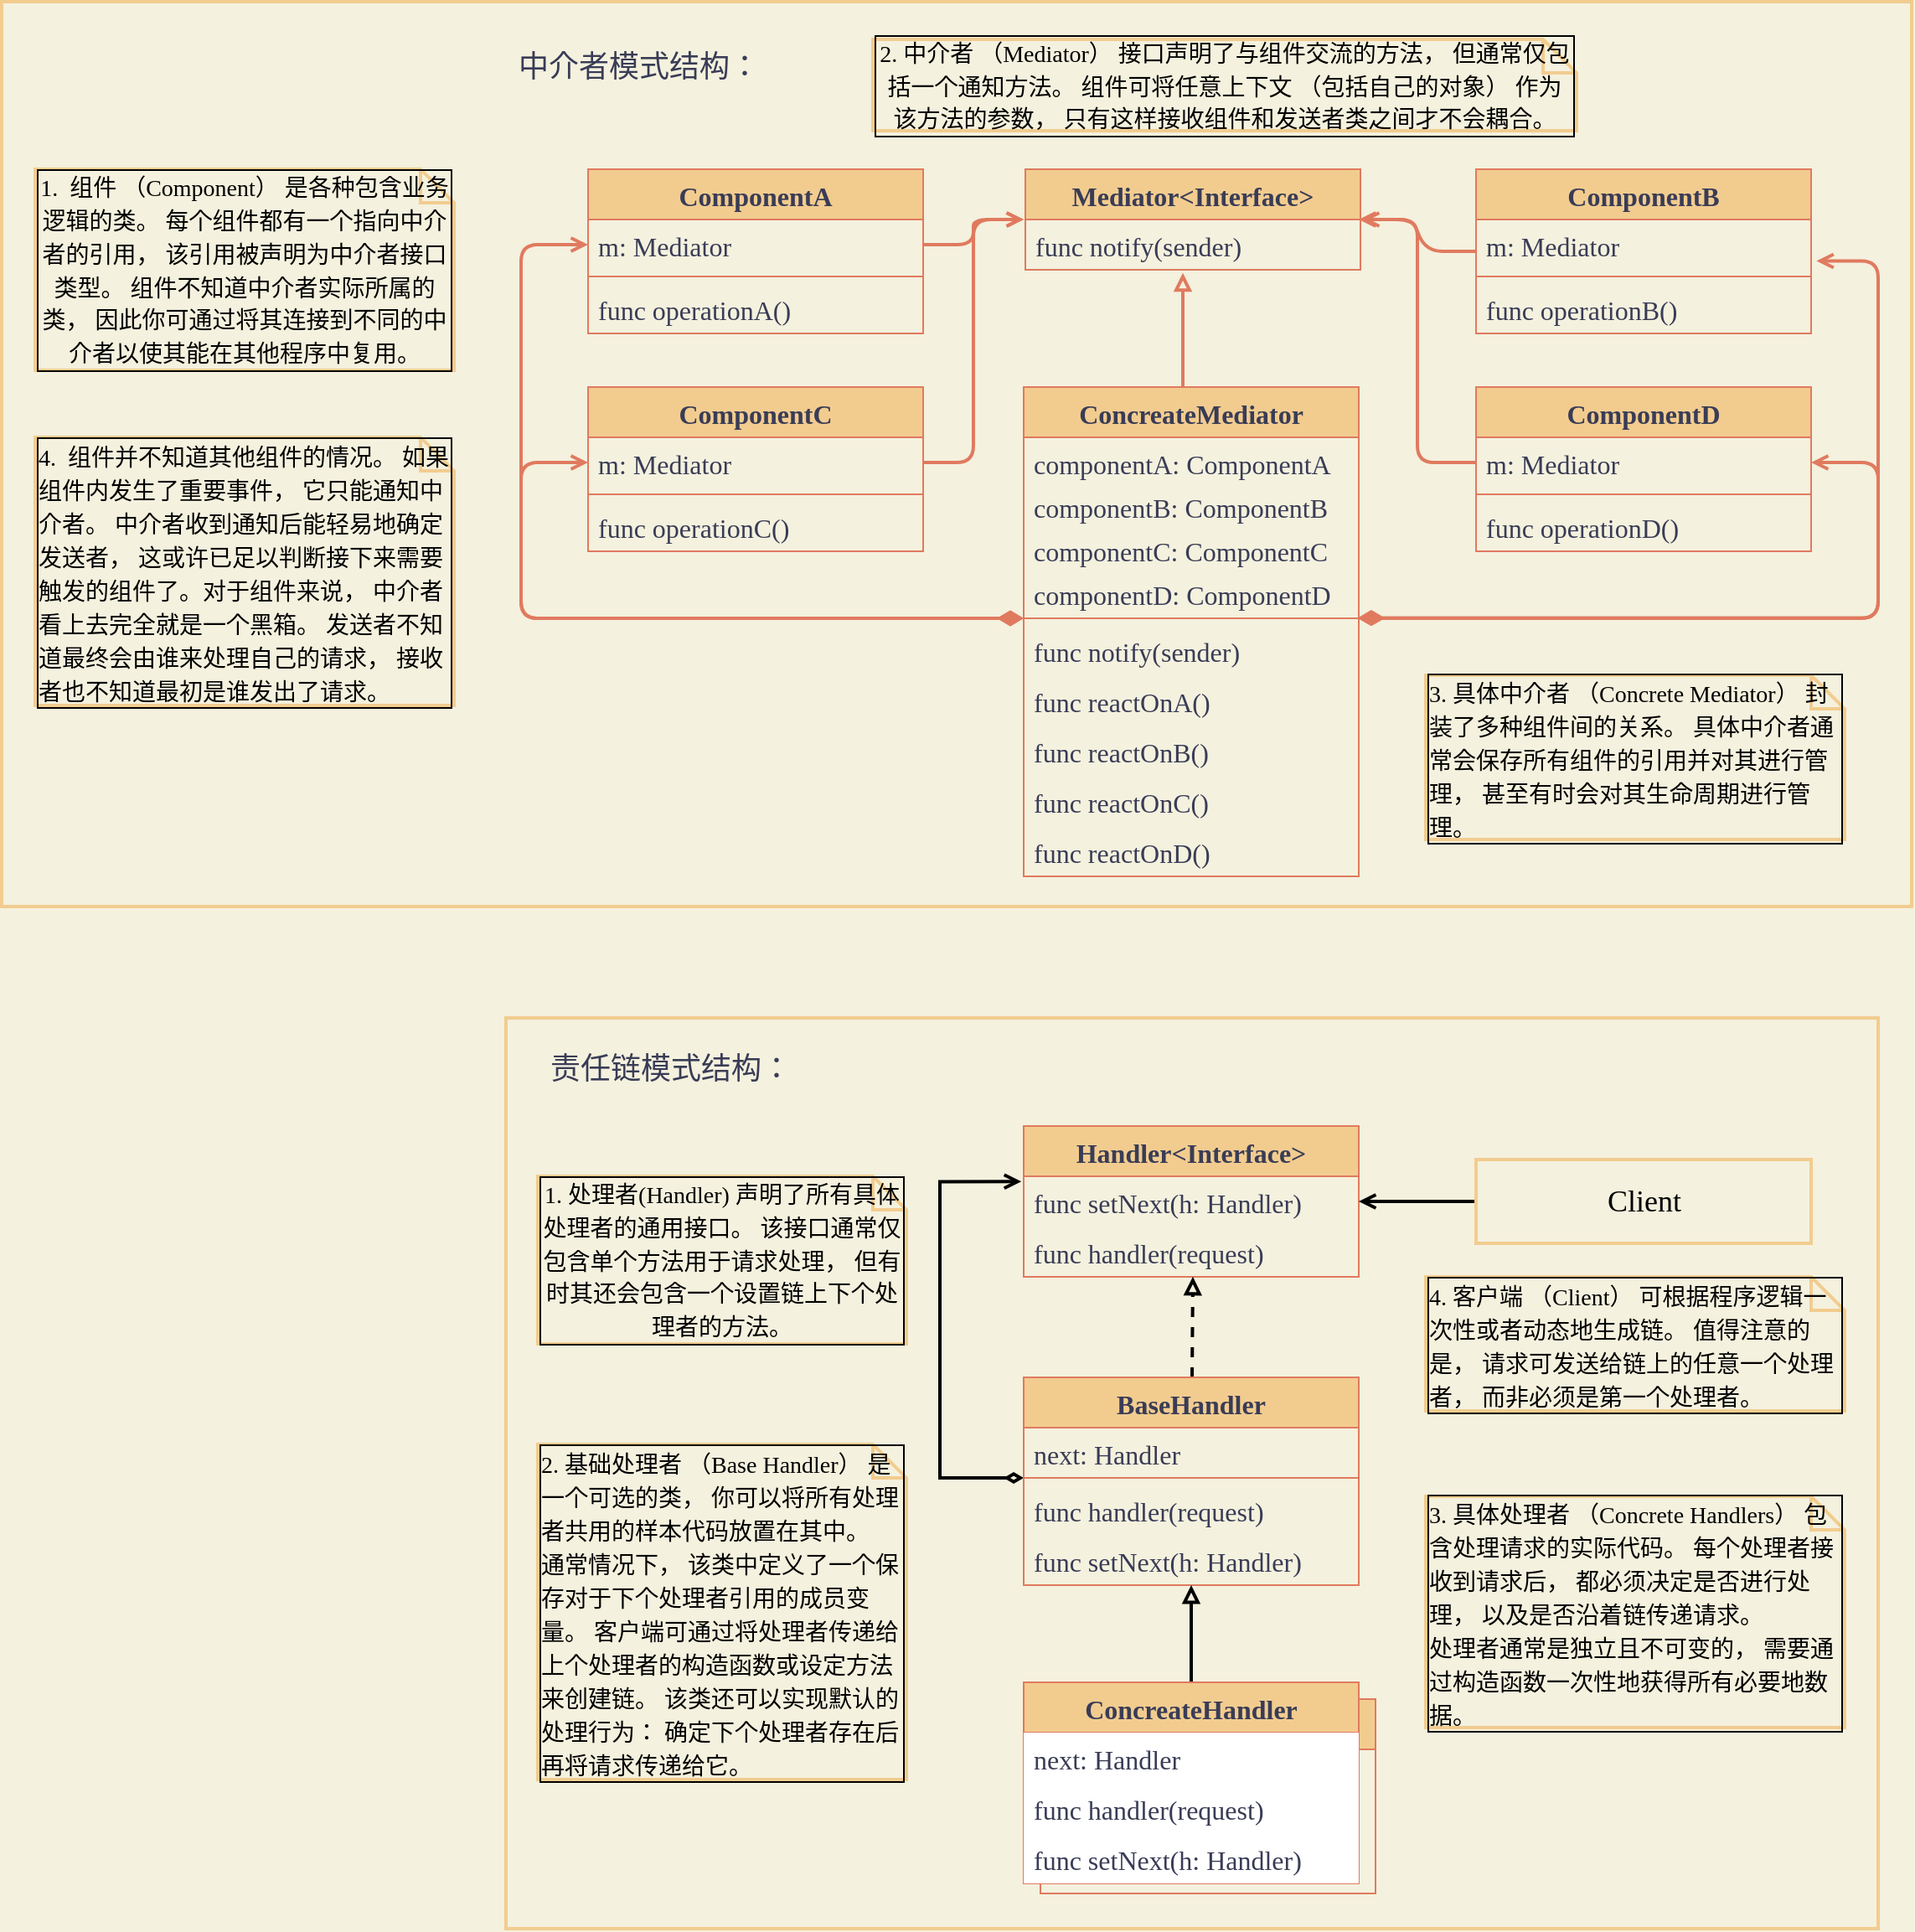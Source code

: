 <mxfile version="20.5.3" type="github">
  <diagram id="LliGrTo6IxOCmECgdEKM" name="第 1 页">
    <mxGraphModel dx="2148" dy="691" grid="0" gridSize="10" guides="0" tooltips="1" connect="1" arrows="1" fold="1" page="0" pageScale="1" pageWidth="827" pageHeight="1169" background="#F4F1DE" math="0" shadow="0">
      <root>
        <mxCell id="0" />
        <mxCell id="1" parent="0" />
        <mxCell id="y-x1a5SyWCCNWOdujIV2-66" value="" style="group" vertex="1" connectable="0" parent="1">
          <mxGeometry x="-280" y="10" width="1140" height="540" as="geometry" />
        </mxCell>
        <mxCell id="As4aNOafPKZ8VDamvQL3-1" value="中介者模式结构：" style="text;html=1;strokeColor=none;fillColor=none;align=center;verticalAlign=middle;whiteSpace=wrap;rounded=0;fontFamily=Times New Roman;fontSize=18;fontColor=#393C56;" parent="y-x1a5SyWCCNWOdujIV2-66" vertex="1">
          <mxGeometry x="301" y="22.5" width="159" height="33" as="geometry" />
        </mxCell>
        <mxCell id="KlUVC-nTQkEUZtXj6v6p-1" value="Mediator&lt;Interface&gt;" style="swimlane;fontStyle=1;align=center;verticalAlign=top;childLayout=stackLayout;horizontal=1;startSize=30;horizontalStack=0;resizeParent=1;resizeParentMax=0;resizeLast=0;collapsible=1;marginBottom=0;fontFamily=Times New Roman;fontSize=16;rounded=0;fillColor=#F2CC8F;strokeColor=#E07A5F;fontColor=#393C56;" parent="y-x1a5SyWCCNWOdujIV2-66" vertex="1">
          <mxGeometry x="611" y="100" width="200" height="60" as="geometry" />
        </mxCell>
        <mxCell id="KlUVC-nTQkEUZtXj6v6p-4" value="func notify(sender)" style="text;strokeColor=none;fillColor=none;align=left;verticalAlign=top;spacingLeft=4;spacingRight=4;overflow=hidden;rotatable=0;points=[[0,0.5],[1,0.5]];portConstraint=eastwest;fontFamily=Times New Roman;fontSize=16;rounded=0;fontColor=#393C56;" parent="KlUVC-nTQkEUZtXj6v6p-1" vertex="1">
          <mxGeometry y="30" width="200" height="30" as="geometry" />
        </mxCell>
        <mxCell id="KlUVC-nTQkEUZtXj6v6p-5" value="ComponentA" style="swimlane;fontStyle=1;align=center;verticalAlign=top;childLayout=stackLayout;horizontal=1;startSize=30;horizontalStack=0;resizeParent=1;resizeParentMax=0;resizeLast=0;collapsible=1;marginBottom=0;fontFamily=Times New Roman;fontSize=16;rounded=0;fillColor=#F2CC8F;strokeColor=#E07A5F;fontColor=#393C56;" parent="y-x1a5SyWCCNWOdujIV2-66" vertex="1">
          <mxGeometry x="350" y="100" width="200" height="98" as="geometry" />
        </mxCell>
        <mxCell id="KlUVC-nTQkEUZtXj6v6p-6" value="m: Mediator" style="text;strokeColor=none;fillColor=none;align=left;verticalAlign=top;spacingLeft=4;spacingRight=4;overflow=hidden;rotatable=0;points=[[0,0.5],[1,0.5]];portConstraint=eastwest;fontFamily=Times New Roman;fontSize=16;rounded=0;fontColor=#393C56;" parent="KlUVC-nTQkEUZtXj6v6p-5" vertex="1">
          <mxGeometry y="30" width="200" height="30" as="geometry" />
        </mxCell>
        <mxCell id="KlUVC-nTQkEUZtXj6v6p-7" value="" style="line;strokeWidth=1;fillColor=none;align=left;verticalAlign=middle;spacingTop=-1;spacingLeft=3;spacingRight=3;rotatable=0;labelPosition=right;points=[];portConstraint=eastwest;strokeColor=#E07A5F;fontFamily=Times New Roman;fontSize=16;rounded=0;fontColor=#393C56;labelBackgroundColor=#F4F1DE;" parent="KlUVC-nTQkEUZtXj6v6p-5" vertex="1">
          <mxGeometry y="60" width="200" height="8" as="geometry" />
        </mxCell>
        <mxCell id="KlUVC-nTQkEUZtXj6v6p-8" value="func operationA()" style="text;strokeColor=none;fillColor=none;align=left;verticalAlign=top;spacingLeft=4;spacingRight=4;overflow=hidden;rotatable=0;points=[[0,0.5],[1,0.5]];portConstraint=eastwest;fontFamily=Times New Roman;fontSize=16;rounded=0;fontColor=#393C56;" parent="KlUVC-nTQkEUZtXj6v6p-5" vertex="1">
          <mxGeometry y="68" width="200" height="30" as="geometry" />
        </mxCell>
        <mxCell id="xFCIwbEzfBcp8esczOYy-46" style="edgeStyle=entityRelationEdgeStyle;sketch=0;orthogonalLoop=1;jettySize=auto;html=1;entryX=1.005;entryY=0;entryDx=0;entryDy=0;entryPerimeter=0;shadow=0;strokeColor=#E07A5F;fontColor=#393C56;endArrow=open;endFill=0;startSize=10;fillColor=#F2CC8F;elbow=vertical;strokeWidth=2;" parent="y-x1a5SyWCCNWOdujIV2-66" source="OagiuF5iZt7tphXW1LkW-1" target="KlUVC-nTQkEUZtXj6v6p-4" edge="1">
          <mxGeometry relative="1" as="geometry" />
        </mxCell>
        <mxCell id="OagiuF5iZt7tphXW1LkW-1" value="ComponentB" style="swimlane;fontStyle=1;align=center;verticalAlign=top;childLayout=stackLayout;horizontal=1;startSize=30;horizontalStack=0;resizeParent=1;resizeParentMax=0;resizeLast=0;collapsible=1;marginBottom=0;fontFamily=Times New Roman;fontSize=16;rounded=0;fillColor=#F2CC8F;strokeColor=#E07A5F;fontColor=#393C56;" parent="y-x1a5SyWCCNWOdujIV2-66" vertex="1">
          <mxGeometry x="880" y="100" width="200" height="98" as="geometry" />
        </mxCell>
        <mxCell id="OagiuF5iZt7tphXW1LkW-2" value="m: Mediator" style="text;strokeColor=none;fillColor=none;align=left;verticalAlign=top;spacingLeft=4;spacingRight=4;overflow=hidden;rotatable=0;points=[[0,0.5],[1,0.5]];portConstraint=eastwest;fontFamily=Times New Roman;fontSize=16;rounded=0;fontColor=#393C56;" parent="OagiuF5iZt7tphXW1LkW-1" vertex="1">
          <mxGeometry y="30" width="200" height="30" as="geometry" />
        </mxCell>
        <mxCell id="OagiuF5iZt7tphXW1LkW-3" value="" style="line;strokeWidth=1;fillColor=none;align=left;verticalAlign=middle;spacingTop=-1;spacingLeft=3;spacingRight=3;rotatable=0;labelPosition=right;points=[];portConstraint=eastwest;strokeColor=#E07A5F;fontFamily=Times New Roman;fontSize=16;rounded=0;fontColor=#393C56;labelBackgroundColor=#F4F1DE;" parent="OagiuF5iZt7tphXW1LkW-1" vertex="1">
          <mxGeometry y="60" width="200" height="8" as="geometry" />
        </mxCell>
        <mxCell id="OagiuF5iZt7tphXW1LkW-4" value="func operationB()" style="text;strokeColor=none;fillColor=none;align=left;verticalAlign=top;spacingLeft=4;spacingRight=4;overflow=hidden;rotatable=0;points=[[0,0.5],[1,0.5]];portConstraint=eastwest;fontFamily=Times New Roman;fontSize=16;rounded=0;fontColor=#393C56;" parent="OagiuF5iZt7tphXW1LkW-1" vertex="1">
          <mxGeometry y="68" width="200" height="30" as="geometry" />
        </mxCell>
        <mxCell id="OagiuF5iZt7tphXW1LkW-5" value="ComponentC" style="swimlane;fontStyle=1;align=center;verticalAlign=top;childLayout=stackLayout;horizontal=1;startSize=30;horizontalStack=0;resizeParent=1;resizeParentMax=0;resizeLast=0;collapsible=1;marginBottom=0;fontFamily=Times New Roman;fontSize=16;rounded=0;fillColor=#F2CC8F;strokeColor=#E07A5F;fontColor=#393C56;" parent="y-x1a5SyWCCNWOdujIV2-66" vertex="1">
          <mxGeometry x="350" y="230" width="200" height="98" as="geometry" />
        </mxCell>
        <mxCell id="OagiuF5iZt7tphXW1LkW-6" value="m: Mediator" style="text;strokeColor=none;fillColor=none;align=left;verticalAlign=top;spacingLeft=4;spacingRight=4;overflow=hidden;rotatable=0;points=[[0,0.5],[1,0.5]];portConstraint=eastwest;fontFamily=Times New Roman;fontSize=16;rounded=0;fontColor=#393C56;" parent="OagiuF5iZt7tphXW1LkW-5" vertex="1">
          <mxGeometry y="30" width="200" height="30" as="geometry" />
        </mxCell>
        <mxCell id="OagiuF5iZt7tphXW1LkW-7" value="" style="line;strokeWidth=1;fillColor=none;align=left;verticalAlign=middle;spacingTop=-1;spacingLeft=3;spacingRight=3;rotatable=0;labelPosition=right;points=[];portConstraint=eastwest;strokeColor=#E07A5F;fontFamily=Times New Roman;fontSize=16;rounded=0;fontColor=#393C56;labelBackgroundColor=#F4F1DE;" parent="OagiuF5iZt7tphXW1LkW-5" vertex="1">
          <mxGeometry y="60" width="200" height="8" as="geometry" />
        </mxCell>
        <mxCell id="OagiuF5iZt7tphXW1LkW-8" value="func operationC()" style="text;strokeColor=none;fillColor=none;align=left;verticalAlign=top;spacingLeft=4;spacingRight=4;overflow=hidden;rotatable=0;points=[[0,0.5],[1,0.5]];portConstraint=eastwest;fontFamily=Times New Roman;fontSize=16;rounded=0;fontColor=#393C56;" parent="OagiuF5iZt7tphXW1LkW-5" vertex="1">
          <mxGeometry y="68" width="200" height="30" as="geometry" />
        </mxCell>
        <mxCell id="OagiuF5iZt7tphXW1LkW-9" value="ComponentD" style="swimlane;fontStyle=1;align=center;verticalAlign=top;childLayout=stackLayout;horizontal=1;startSize=30;horizontalStack=0;resizeParent=1;resizeParentMax=0;resizeLast=0;collapsible=1;marginBottom=0;fontFamily=Times New Roman;fontSize=16;rounded=0;fillColor=#F2CC8F;strokeColor=#E07A5F;fontColor=#393C56;" parent="y-x1a5SyWCCNWOdujIV2-66" vertex="1">
          <mxGeometry x="880" y="230" width="200" height="98" as="geometry" />
        </mxCell>
        <mxCell id="OagiuF5iZt7tphXW1LkW-10" value="m: Mediator" style="text;strokeColor=none;fillColor=none;align=left;verticalAlign=top;spacingLeft=4;spacingRight=4;overflow=hidden;rotatable=0;points=[[0,0.5],[1,0.5]];portConstraint=eastwest;fontFamily=Times New Roman;fontSize=16;rounded=0;fontColor=#393C56;" parent="OagiuF5iZt7tphXW1LkW-9" vertex="1">
          <mxGeometry y="30" width="200" height="30" as="geometry" />
        </mxCell>
        <mxCell id="OagiuF5iZt7tphXW1LkW-11" value="" style="line;strokeWidth=1;fillColor=none;align=left;verticalAlign=middle;spacingTop=-1;spacingLeft=3;spacingRight=3;rotatable=0;labelPosition=right;points=[];portConstraint=eastwest;strokeColor=#E07A5F;fontFamily=Times New Roman;fontSize=16;rounded=0;fontColor=#393C56;labelBackgroundColor=#F4F1DE;" parent="OagiuF5iZt7tphXW1LkW-9" vertex="1">
          <mxGeometry y="60" width="200" height="8" as="geometry" />
        </mxCell>
        <mxCell id="OagiuF5iZt7tphXW1LkW-12" value="func operationD()" style="text;strokeColor=none;fillColor=none;align=left;verticalAlign=top;spacingLeft=4;spacingRight=4;overflow=hidden;rotatable=0;points=[[0,0.5],[1,0.5]];portConstraint=eastwest;fontFamily=Times New Roman;fontSize=16;rounded=0;fontColor=#393C56;" parent="OagiuF5iZt7tphXW1LkW-9" vertex="1">
          <mxGeometry y="68" width="200" height="30" as="geometry" />
        </mxCell>
        <mxCell id="xFCIwbEzfBcp8esczOYy-49" style="edgeStyle=elbowEdgeStyle;rounded=1;sketch=0;orthogonalLoop=1;jettySize=auto;html=1;entryX=0.471;entryY=1.063;entryDx=0;entryDy=0;entryPerimeter=0;shadow=0;strokeColor=#E07A5F;fontColor=#393C56;endArrow=block;endFill=0;startSize=10;fillColor=#F2CC8F;strokeWidth=2;" parent="y-x1a5SyWCCNWOdujIV2-66" source="xFCIwbEzfBcp8esczOYy-5" target="KlUVC-nTQkEUZtXj6v6p-4" edge="1">
          <mxGeometry relative="1" as="geometry" />
        </mxCell>
        <mxCell id="xFCIwbEzfBcp8esczOYy-50" style="edgeStyle=elbowEdgeStyle;rounded=1;sketch=0;orthogonalLoop=1;jettySize=auto;html=1;entryX=0;entryY=0.5;entryDx=0;entryDy=0;shadow=0;strokeColor=#E07A5F;strokeWidth=2;fontColor=#393C56;endArrow=open;endFill=0;startSize=10;fillColor=#F2CC8F;startArrow=diamondThin;startFill=1;" parent="y-x1a5SyWCCNWOdujIV2-66" target="KlUVC-nTQkEUZtXj6v6p-6" edge="1">
          <mxGeometry relative="1" as="geometry">
            <mxPoint x="610" y="368" as="sourcePoint" />
            <Array as="points">
              <mxPoint x="310" y="270" />
            </Array>
          </mxGeometry>
        </mxCell>
        <mxCell id="xFCIwbEzfBcp8esczOYy-53" style="edgeStyle=elbowEdgeStyle;rounded=1;sketch=0;orthogonalLoop=1;jettySize=auto;html=1;entryX=1.016;entryY=0.824;entryDx=0;entryDy=0;entryPerimeter=0;shadow=0;strokeColor=#E07A5F;strokeWidth=2;fontColor=#393C56;endArrow=open;endFill=0;startSize=10;fillColor=#F2CC8F;exitX=0.996;exitY=0.479;exitDx=0;exitDy=0;exitPerimeter=0;startArrow=diamondThin;startFill=1;" parent="y-x1a5SyWCCNWOdujIV2-66" source="xFCIwbEzfBcp8esczOYy-7" target="OagiuF5iZt7tphXW1LkW-2" edge="1">
          <mxGeometry relative="1" as="geometry">
            <mxPoint x="810" y="370" as="sourcePoint" />
            <Array as="points">
              <mxPoint x="1120" y="220" />
              <mxPoint x="1120" y="290" />
            </Array>
          </mxGeometry>
        </mxCell>
        <mxCell id="xFCIwbEzfBcp8esczOYy-54" style="edgeStyle=elbowEdgeStyle;rounded=1;sketch=0;orthogonalLoop=1;jettySize=auto;html=1;entryX=1;entryY=0.5;entryDx=0;entryDy=0;shadow=0;strokeColor=#E07A5F;strokeWidth=2;fontColor=#393C56;endArrow=open;endFill=0;startSize=10;fillColor=#F2CC8F;exitX=0.999;exitY=0.481;exitDx=0;exitDy=0;exitPerimeter=0;startArrow=diamondThin;startFill=1;" parent="y-x1a5SyWCCNWOdujIV2-66" source="xFCIwbEzfBcp8esczOYy-7" target="OagiuF5iZt7tphXW1LkW-10" edge="1">
          <mxGeometry relative="1" as="geometry">
            <Array as="points">
              <mxPoint x="1120" y="340" />
            </Array>
          </mxGeometry>
        </mxCell>
        <mxCell id="xFCIwbEzfBcp8esczOYy-5" value="ConcreateMediator" style="swimlane;fontStyle=1;align=center;verticalAlign=top;childLayout=stackLayout;horizontal=1;startSize=30;horizontalStack=0;resizeParent=1;resizeParentMax=0;resizeLast=0;collapsible=1;marginBottom=0;fontFamily=Times New Roman;fontSize=16;rounded=0;fillColor=#F2CC8F;strokeColor=#E07A5F;fontColor=#393C56;" parent="y-x1a5SyWCCNWOdujIV2-66" vertex="1">
          <mxGeometry x="610" y="230" width="200" height="292" as="geometry" />
        </mxCell>
        <mxCell id="xFCIwbEzfBcp8esczOYy-6" value="componentA: ComponentA" style="text;strokeColor=none;fillColor=none;align=left;verticalAlign=top;spacingLeft=4;spacingRight=4;overflow=hidden;rotatable=0;points=[[0,0.5],[1,0.5]];portConstraint=eastwest;fontFamily=Times New Roman;fontSize=16;rounded=0;fontColor=#393C56;" parent="xFCIwbEzfBcp8esczOYy-5" vertex="1">
          <mxGeometry y="30" width="200" height="26" as="geometry" />
        </mxCell>
        <mxCell id="xFCIwbEzfBcp8esczOYy-40" value="componentB: ComponentB" style="text;strokeColor=none;fillColor=none;align=left;verticalAlign=top;spacingLeft=4;spacingRight=4;overflow=hidden;rotatable=0;points=[[0,0.5],[1,0.5]];portConstraint=eastwest;fontFamily=Times New Roman;fontSize=16;rounded=0;fontColor=#393C56;" parent="xFCIwbEzfBcp8esczOYy-5" vertex="1">
          <mxGeometry y="56" width="200" height="26" as="geometry" />
        </mxCell>
        <mxCell id="xFCIwbEzfBcp8esczOYy-41" value="componentC: ComponentC" style="text;strokeColor=none;fillColor=none;align=left;verticalAlign=top;spacingLeft=4;spacingRight=4;overflow=hidden;rotatable=0;points=[[0,0.5],[1,0.5]];portConstraint=eastwest;fontFamily=Times New Roman;fontSize=16;rounded=0;fontColor=#393C56;" parent="xFCIwbEzfBcp8esczOYy-5" vertex="1">
          <mxGeometry y="82" width="200" height="26" as="geometry" />
        </mxCell>
        <mxCell id="xFCIwbEzfBcp8esczOYy-39" value="componentD: ComponentD" style="text;strokeColor=none;fillColor=none;align=left;verticalAlign=top;spacingLeft=4;spacingRight=4;overflow=hidden;rotatable=0;points=[[0,0.5],[1,0.5]];portConstraint=eastwest;fontFamily=Times New Roman;fontSize=16;rounded=0;fontColor=#393C56;" parent="xFCIwbEzfBcp8esczOYy-5" vertex="1">
          <mxGeometry y="108" width="200" height="26" as="geometry" />
        </mxCell>
        <mxCell id="xFCIwbEzfBcp8esczOYy-7" value="" style="line;strokeWidth=1;fillColor=none;align=left;verticalAlign=middle;spacingTop=-1;spacingLeft=3;spacingRight=3;rotatable=0;labelPosition=right;points=[];portConstraint=eastwest;strokeColor=#E07A5F;fontFamily=Times New Roman;fontSize=16;rounded=0;fontColor=#393C56;labelBackgroundColor=#F4F1DE;" parent="xFCIwbEzfBcp8esczOYy-5" vertex="1">
          <mxGeometry y="134" width="200" height="8" as="geometry" />
        </mxCell>
        <mxCell id="xFCIwbEzfBcp8esczOYy-8" value="func notify(sender)" style="text;strokeColor=none;fillColor=none;align=left;verticalAlign=top;spacingLeft=4;spacingRight=4;overflow=hidden;rotatable=0;points=[[0,0.5],[1,0.5]];portConstraint=eastwest;fontFamily=Times New Roman;fontSize=16;rounded=0;fontColor=#393C56;" parent="xFCIwbEzfBcp8esczOYy-5" vertex="1">
          <mxGeometry y="142" width="200" height="30" as="geometry" />
        </mxCell>
        <mxCell id="xFCIwbEzfBcp8esczOYy-38" value="func reactOnA()" style="text;strokeColor=none;fillColor=none;align=left;verticalAlign=top;spacingLeft=4;spacingRight=4;overflow=hidden;rotatable=0;points=[[0,0.5],[1,0.5]];portConstraint=eastwest;fontFamily=Times New Roman;fontSize=16;rounded=0;fontColor=#393C56;" parent="xFCIwbEzfBcp8esczOYy-5" vertex="1">
          <mxGeometry y="172" width="200" height="30" as="geometry" />
        </mxCell>
        <mxCell id="xFCIwbEzfBcp8esczOYy-42" value="func reactOnB()" style="text;strokeColor=none;fillColor=none;align=left;verticalAlign=top;spacingLeft=4;spacingRight=4;overflow=hidden;rotatable=0;points=[[0,0.5],[1,0.5]];portConstraint=eastwest;fontFamily=Times New Roman;fontSize=16;rounded=0;fontColor=#393C56;" parent="xFCIwbEzfBcp8esczOYy-5" vertex="1">
          <mxGeometry y="202" width="200" height="30" as="geometry" />
        </mxCell>
        <mxCell id="xFCIwbEzfBcp8esczOYy-43" value="func reactOnC()" style="text;strokeColor=none;fillColor=none;align=left;verticalAlign=top;spacingLeft=4;spacingRight=4;overflow=hidden;rotatable=0;points=[[0,0.5],[1,0.5]];portConstraint=eastwest;fontFamily=Times New Roman;fontSize=16;rounded=0;fontColor=#393C56;" parent="xFCIwbEzfBcp8esczOYy-5" vertex="1">
          <mxGeometry y="232" width="200" height="30" as="geometry" />
        </mxCell>
        <mxCell id="xFCIwbEzfBcp8esczOYy-44" value="func reactOnD()" style="text;strokeColor=none;fillColor=none;align=left;verticalAlign=top;spacingLeft=4;spacingRight=4;overflow=hidden;rotatable=0;points=[[0,0.5],[1,0.5]];portConstraint=eastwest;fontFamily=Times New Roman;fontSize=16;rounded=0;fontColor=#393C56;" parent="xFCIwbEzfBcp8esczOYy-5" vertex="1">
          <mxGeometry y="262" width="200" height="30" as="geometry" />
        </mxCell>
        <mxCell id="xFCIwbEzfBcp8esczOYy-45" style="edgeStyle=elbowEdgeStyle;rounded=1;orthogonalLoop=1;jettySize=auto;html=1;strokeColor=#E07A5F;fontColor=#393C56;fillColor=#F2CC8F;endArrow=open;endFill=0;startSize=10;shadow=0;sketch=0;strokeWidth=2;" parent="y-x1a5SyWCCNWOdujIV2-66" source="KlUVC-nTQkEUZtXj6v6p-6" edge="1">
          <mxGeometry relative="1" as="geometry">
            <mxPoint x="610" y="130" as="targetPoint" />
          </mxGeometry>
        </mxCell>
        <mxCell id="xFCIwbEzfBcp8esczOYy-47" style="edgeStyle=entityRelationEdgeStyle;sketch=0;orthogonalLoop=1;jettySize=auto;html=1;exitX=1;exitY=0.5;exitDx=0;exitDy=0;shadow=0;strokeColor=#E07A5F;fontColor=#393C56;endArrow=open;endFill=0;startSize=10;fillColor=#F2CC8F;strokeWidth=2;" parent="y-x1a5SyWCCNWOdujIV2-66" source="OagiuF5iZt7tphXW1LkW-6" edge="1">
          <mxGeometry relative="1" as="geometry">
            <mxPoint x="610" y="130" as="targetPoint" />
          </mxGeometry>
        </mxCell>
        <mxCell id="xFCIwbEzfBcp8esczOYy-48" style="edgeStyle=elbowEdgeStyle;sketch=0;orthogonalLoop=1;jettySize=auto;html=1;exitX=0;exitY=0.5;exitDx=0;exitDy=0;shadow=0;strokeColor=#E07A5F;fontColor=#393C56;endArrow=open;endFill=0;startSize=10;fillColor=#F2CC8F;strokeWidth=2;" parent="y-x1a5SyWCCNWOdujIV2-66" source="OagiuF5iZt7tphXW1LkW-10" edge="1">
          <mxGeometry relative="1" as="geometry">
            <mxPoint x="810" y="130" as="targetPoint" />
          </mxGeometry>
        </mxCell>
        <mxCell id="xFCIwbEzfBcp8esczOYy-51" style="edgeStyle=elbowEdgeStyle;rounded=1;sketch=0;orthogonalLoop=1;jettySize=auto;html=1;entryX=0;entryY=0.5;entryDx=0;entryDy=0;shadow=0;strokeColor=#E07A5F;strokeWidth=2;fontColor=#393C56;endArrow=open;endFill=0;startSize=10;fillColor=#F2CC8F;startArrow=diamondThin;startFill=1;" parent="y-x1a5SyWCCNWOdujIV2-66" source="xFCIwbEzfBcp8esczOYy-7" target="OagiuF5iZt7tphXW1LkW-6" edge="1">
          <mxGeometry relative="1" as="geometry">
            <Array as="points">
              <mxPoint x="310" y="330" />
            </Array>
          </mxGeometry>
        </mxCell>
        <mxCell id="y-x1a5SyWCCNWOdujIV2-58" value="&lt;span style=&quot;font-size: 14px;&quot;&gt;1.&amp;nbsp;&lt;/span&gt;&lt;span style=&quot;font-family: &amp;quot;Heiti SC Light&amp;quot;; font-size: 14px; text-align: start; background-color: initial;&quot; class=&quot;Apple-tab-span&quot;&gt;	&lt;/span&gt;&lt;span style=&quot;font-family: &amp;quot;Heiti SC Light&amp;quot;; font-size: 14px; text-align: start; background-color: initial;&quot; class=&quot;Apple-tab-span&quot;&gt;	&lt;/span&gt;&lt;span style=&quot;font-family: &amp;quot;Heiti SC Light&amp;quot;; font-size: 14px; text-align: start; background-color: initial;&quot;&gt;组件&amp;nbsp;（Component）&amp;nbsp;是各种包含业务逻辑的类。&amp;nbsp;每个组件都有一个指向中介者的引用，&amp;nbsp;该引用被声明为中介者接口类型。&amp;nbsp;组件不知道中介者实际所属的类，&amp;nbsp;因此你可通过将其连接到不同的中介者以使其能在其他程序中复用。&lt;/span&gt;" style="shape=note;size=20;whiteSpace=wrap;html=1;labelBackgroundColor=none;labelBorderColor=default;strokeColor=#F2CC8F;strokeWidth=2;fontFamily=Times New Roman;fontSize=16;fontColor=default;fillColor=none;gradientColor=none;" vertex="1" parent="y-x1a5SyWCCNWOdujIV2-66">
          <mxGeometry x="20" y="100" width="250" height="120" as="geometry" />
        </mxCell>
        <mxCell id="y-x1a5SyWCCNWOdujIV2-60" value="&lt;span style=&quot;font-size: 14px; text-align: left;&quot;&gt;2. 中介者&amp;nbsp;（Mediator）&amp;nbsp;接口声明了与组件交流的方法，&amp;nbsp;但通常仅包括一个通知方法。&amp;nbsp;组件可将任意上下文&amp;nbsp;（包括自己的对象）&amp;nbsp;作为该方法的参数，&amp;nbsp;只有这样接收组件和发送者类之间才不会耦合。&lt;/span&gt;" style="shape=note;size=20;whiteSpace=wrap;html=1;labelBackgroundColor=none;labelBorderColor=default;strokeColor=#F2CC8F;strokeWidth=2;fontFamily=Times New Roman;fontSize=16;fontColor=default;fillColor=none;gradientColor=none;" vertex="1" parent="y-x1a5SyWCCNWOdujIV2-66">
          <mxGeometry x="520" y="22.5" width="420" height="54.5" as="geometry" />
        </mxCell>
        <mxCell id="y-x1a5SyWCCNWOdujIV2-61" value="&lt;p style=&quot;margin: 0px; font-variant-numeric: normal; font-variant-east-asian: normal; font-stretch: normal; font-size: 14px; line-height: normal; font-family: &amp;quot;Heiti SC Light&amp;quot;; text-align: start;&quot; class=&quot;p1&quot;&gt;&lt;span style=&quot;&quot; class=&quot;Apple-tab-span&quot;&gt;&lt;/span&gt;&lt;span style=&quot;&quot; class=&quot;Apple-tab-span&quot;&gt;&lt;/span&gt;3. 具体中介者&amp;nbsp;（Concrete Mediator）&amp;nbsp;封装了多种组件间的关系。&amp;nbsp;具体中介者通常会保存所有组件的引用并对其进行管理，&amp;nbsp;甚至有时会对其生命周期进行管理。&lt;/p&gt;" style="shape=note;size=20;whiteSpace=wrap;html=1;labelBackgroundColor=none;labelBorderColor=default;strokeColor=#F2CC8F;strokeWidth=2;fontFamily=Times New Roman;fontSize=16;fontColor=default;fillColor=none;gradientColor=none;" vertex="1" parent="y-x1a5SyWCCNWOdujIV2-66">
          <mxGeometry x="850" y="402" width="250" height="98" as="geometry" />
        </mxCell>
        <mxCell id="y-x1a5SyWCCNWOdujIV2-62" value="&lt;p style=&quot;margin: 0px; font-variant-numeric: normal; font-variant-east-asian: normal; font-stretch: normal; font-size: 14px; line-height: normal; font-family: &amp;quot;Heiti SC Light&amp;quot;; text-align: start;&quot; class=&quot;p1&quot;&gt;&lt;span style=&quot;&quot; class=&quot;Apple-tab-span&quot;&gt;&lt;/span&gt;&lt;span style=&quot;&quot; class=&quot;Apple-tab-span&quot;&gt;&lt;/span&gt;4.&amp;nbsp;&lt;span style=&quot;background-color: initial;&quot; class=&quot;Apple-tab-span&quot;&gt;	&lt;/span&gt;&lt;span style=&quot;background-color: initial;&quot; class=&quot;Apple-tab-span&quot;&gt;	&lt;/span&gt;&lt;span style=&quot;background-color: initial;&quot;&gt;组件并不知道其他组件的情况。&amp;nbsp;如果组件内发生了重要事件，&amp;nbsp;它只能通知中介者。&amp;nbsp;中介者收到通知后能轻易地确定发送者，&amp;nbsp;这或许已足以判断接下来需要触发的组件了。对于组件来说，&amp;nbsp;中介者看上去完全就是一个黑箱。&amp;nbsp;发送者不知道最终会由谁来处理自己的请求，&amp;nbsp;接收者也不知道最初是谁发出了请求。&lt;/span&gt;&lt;/p&gt;" style="shape=note;size=20;whiteSpace=wrap;html=1;labelBackgroundColor=none;labelBorderColor=default;strokeColor=#F2CC8F;strokeWidth=2;fontFamily=Times New Roman;fontSize=16;fontColor=default;fillColor=none;gradientColor=none;" vertex="1" parent="y-x1a5SyWCCNWOdujIV2-66">
          <mxGeometry x="20" y="260" width="250" height="160" as="geometry" />
        </mxCell>
        <mxCell id="y-x1a5SyWCCNWOdujIV2-63" value="" style="rounded=0;whiteSpace=wrap;html=1;labelBackgroundColor=none;labelBorderColor=default;strokeColor=#F2CC8F;strokeWidth=2;fontFamily=Times New Roman;fontSize=14;fontColor=default;fillColor=none;gradientColor=none;" vertex="1" parent="y-x1a5SyWCCNWOdujIV2-66">
          <mxGeometry width="1140" height="540" as="geometry" />
        </mxCell>
        <mxCell id="y-x1a5SyWCCNWOdujIV2-67" value="" style="group" vertex="1" connectable="0" parent="1">
          <mxGeometry x="21" y="616.5" width="819" height="543.5" as="geometry" />
        </mxCell>
        <mxCell id="y-x1a5SyWCCNWOdujIV2-36" value="ConcreateHandler" style="swimlane;fontStyle=1;align=center;verticalAlign=top;childLayout=stackLayout;horizontal=1;startSize=30;horizontalStack=0;resizeParent=1;resizeParentMax=0;resizeLast=0;collapsible=1;marginBottom=0;fontFamily=Times New Roman;fontSize=16;rounded=0;fillColor=#F2CC8F;strokeColor=#E07A5F;fontColor=none;noLabel=1;" vertex="1" parent="y-x1a5SyWCCNWOdujIV2-67">
          <mxGeometry x="319" y="406.5" width="200" height="116" as="geometry" />
        </mxCell>
        <mxCell id="y-x1a5SyWCCNWOdujIV2-40" value="func setNext(h: Handler)" style="text;strokeColor=none;fillColor=none;align=left;verticalAlign=top;spacingLeft=4;spacingRight=4;overflow=hidden;rotatable=0;points=[[0,0.5],[1,0.5]];portConstraint=eastwest;fontFamily=Times New Roman;fontSize=16;rounded=0;fontColor=none;noLabel=1;" vertex="1" parent="y-x1a5SyWCCNWOdujIV2-36">
          <mxGeometry y="30" width="200" height="30" as="geometry" />
        </mxCell>
        <mxCell id="y-x1a5SyWCCNWOdujIV2-37" value="next: Handler" style="text;strokeColor=none;fillColor=none;align=left;verticalAlign=top;spacingLeft=4;spacingRight=4;overflow=hidden;rotatable=0;points=[[0,0.5],[1,0.5]];portConstraint=eastwest;fontFamily=Times New Roman;fontSize=16;rounded=0;fontColor=none;noLabel=1;" vertex="1" parent="y-x1a5SyWCCNWOdujIV2-36">
          <mxGeometry y="60" width="200" height="26" as="geometry" />
        </mxCell>
        <mxCell id="y-x1a5SyWCCNWOdujIV2-39" value="func handler(request)" style="text;strokeColor=none;fillColor=none;align=left;verticalAlign=top;spacingLeft=4;spacingRight=4;overflow=hidden;rotatable=0;points=[[0,0.5],[1,0.5]];portConstraint=eastwest;fontFamily=Times New Roman;fontSize=16;rounded=0;fontColor=none;noLabel=1;" vertex="1" parent="y-x1a5SyWCCNWOdujIV2-36">
          <mxGeometry y="86" width="200" height="30" as="geometry" />
        </mxCell>
        <mxCell id="g1SRzkxm-KbwQc-2ITOF-1" value="责任链模式结构：" style="text;html=1;strokeColor=none;fillColor=none;align=center;verticalAlign=middle;whiteSpace=wrap;rounded=0;fontFamily=Times New Roman;fontSize=18;fontColor=#393C56;" parent="y-x1a5SyWCCNWOdujIV2-67" vertex="1">
          <mxGeometry x="19" y="13.5" width="159" height="33" as="geometry" />
        </mxCell>
        <mxCell id="y-x1a5SyWCCNWOdujIV2-1" value="Handler&lt;Interface&gt;" style="swimlane;fontStyle=1;align=center;verticalAlign=top;childLayout=stackLayout;horizontal=1;startSize=30;horizontalStack=0;resizeParent=1;resizeParentMax=0;resizeLast=0;collapsible=1;marginBottom=0;fontFamily=Times New Roman;fontSize=16;rounded=0;fillColor=#F2CC8F;strokeColor=#E07A5F;fontColor=#393C56;" vertex="1" parent="y-x1a5SyWCCNWOdujIV2-67">
          <mxGeometry x="309" y="64.5" width="200" height="90" as="geometry" />
        </mxCell>
        <mxCell id="y-x1a5SyWCCNWOdujIV2-2" value="func setNext(h: Handler)" style="text;strokeColor=none;fillColor=none;align=left;verticalAlign=top;spacingLeft=4;spacingRight=4;overflow=hidden;rotatable=0;points=[[0,0.5],[1,0.5]];portConstraint=eastwest;fontFamily=Times New Roman;fontSize=16;rounded=0;fontColor=#393C56;" vertex="1" parent="y-x1a5SyWCCNWOdujIV2-1">
          <mxGeometry y="30" width="200" height="30" as="geometry" />
        </mxCell>
        <mxCell id="y-x1a5SyWCCNWOdujIV2-3" value="func handler(request)" style="text;strokeColor=none;fillColor=none;align=left;verticalAlign=top;spacingLeft=4;spacingRight=4;overflow=hidden;rotatable=0;points=[[0,0.5],[1,0.5]];portConstraint=eastwest;fontFamily=Times New Roman;fontSize=16;rounded=0;fontColor=#393C56;" vertex="1" parent="y-x1a5SyWCCNWOdujIV2-1">
          <mxGeometry y="60" width="200" height="30" as="geometry" />
        </mxCell>
        <mxCell id="y-x1a5SyWCCNWOdujIV2-46" style="edgeStyle=none;rounded=0;orthogonalLoop=1;jettySize=auto;html=1;entryX=0.505;entryY=0.997;entryDx=0;entryDy=0;entryPerimeter=0;strokeWidth=2;fontFamily=Times New Roman;fontSize=18;fontColor=default;endArrow=block;endFill=0;dashed=1;" edge="1" parent="y-x1a5SyWCCNWOdujIV2-67" source="y-x1a5SyWCCNWOdujIV2-13" target="y-x1a5SyWCCNWOdujIV2-3">
          <mxGeometry relative="1" as="geometry" />
        </mxCell>
        <mxCell id="y-x1a5SyWCCNWOdujIV2-48" style="edgeStyle=orthogonalEdgeStyle;rounded=0;orthogonalLoop=1;jettySize=auto;html=1;entryX=-0.007;entryY=0.105;entryDx=0;entryDy=0;entryPerimeter=0;strokeWidth=2;fontFamily=Times New Roman;fontSize=18;fontColor=default;endArrow=open;endFill=0;startArrow=diamondThin;startFill=0;" edge="1" parent="y-x1a5SyWCCNWOdujIV2-67" source="y-x1a5SyWCCNWOdujIV2-13" target="y-x1a5SyWCCNWOdujIV2-2">
          <mxGeometry relative="1" as="geometry">
            <Array as="points">
              <mxPoint x="259" y="274.5" />
              <mxPoint x="259" y="97.5" />
            </Array>
          </mxGeometry>
        </mxCell>
        <mxCell id="y-x1a5SyWCCNWOdujIV2-13" value="BaseHandler" style="swimlane;fontStyle=1;align=center;verticalAlign=top;childLayout=stackLayout;horizontal=1;startSize=30;horizontalStack=0;resizeParent=1;resizeParentMax=0;resizeLast=0;collapsible=1;marginBottom=0;fontFamily=Times New Roman;fontSize=16;rounded=0;fillColor=#F2CC8F;strokeColor=#E07A5F;fontColor=#393C56;" vertex="1" parent="y-x1a5SyWCCNWOdujIV2-67">
          <mxGeometry x="309" y="214.5" width="200" height="124" as="geometry" />
        </mxCell>
        <mxCell id="y-x1a5SyWCCNWOdujIV2-14" value="next: Handler" style="text;strokeColor=none;fillColor=none;align=left;verticalAlign=top;spacingLeft=4;spacingRight=4;overflow=hidden;rotatable=0;points=[[0,0.5],[1,0.5]];portConstraint=eastwest;fontFamily=Times New Roman;fontSize=16;rounded=0;fontColor=#393C56;" vertex="1" parent="y-x1a5SyWCCNWOdujIV2-13">
          <mxGeometry y="30" width="200" height="26" as="geometry" />
        </mxCell>
        <mxCell id="y-x1a5SyWCCNWOdujIV2-18" value="" style="line;strokeWidth=1;fillColor=none;align=left;verticalAlign=middle;spacingTop=-1;spacingLeft=3;spacingRight=3;rotatable=0;labelPosition=right;points=[];portConstraint=eastwest;strokeColor=#E07A5F;fontFamily=Times New Roman;fontSize=16;rounded=0;fontColor=#393C56;labelBackgroundColor=#F4F1DE;" vertex="1" parent="y-x1a5SyWCCNWOdujIV2-13">
          <mxGeometry y="56" width="200" height="8" as="geometry" />
        </mxCell>
        <mxCell id="y-x1a5SyWCCNWOdujIV2-25" value="func handler(request)" style="text;strokeColor=none;fillColor=none;align=left;verticalAlign=top;spacingLeft=4;spacingRight=4;overflow=hidden;rotatable=0;points=[[0,0.5],[1,0.5]];portConstraint=eastwest;fontFamily=Times New Roman;fontSize=16;rounded=0;fontColor=#393C56;" vertex="1" parent="y-x1a5SyWCCNWOdujIV2-13">
          <mxGeometry y="64" width="200" height="30" as="geometry" />
        </mxCell>
        <mxCell id="y-x1a5SyWCCNWOdujIV2-24" value="func setNext(h: Handler)" style="text;strokeColor=none;fillColor=none;align=left;verticalAlign=top;spacingLeft=4;spacingRight=4;overflow=hidden;rotatable=0;points=[[0,0.5],[1,0.5]];portConstraint=eastwest;fontFamily=Times New Roman;fontSize=16;rounded=0;fontColor=#393C56;" vertex="1" parent="y-x1a5SyWCCNWOdujIV2-13">
          <mxGeometry y="94" width="200" height="30" as="geometry" />
        </mxCell>
        <mxCell id="y-x1a5SyWCCNWOdujIV2-47" style="edgeStyle=none;rounded=0;orthogonalLoop=1;jettySize=auto;html=1;strokeWidth=2;fontFamily=Times New Roman;fontSize=18;fontColor=default;endArrow=block;endFill=0;" edge="1" parent="y-x1a5SyWCCNWOdujIV2-67" source="y-x1a5SyWCCNWOdujIV2-26" target="y-x1a5SyWCCNWOdujIV2-24">
          <mxGeometry relative="1" as="geometry" />
        </mxCell>
        <mxCell id="y-x1a5SyWCCNWOdujIV2-26" value="ConcreateHandler" style="swimlane;fontStyle=1;align=center;verticalAlign=top;childLayout=stackLayout;horizontal=1;startSize=30;horizontalStack=0;resizeParent=1;resizeParentMax=0;resizeLast=0;collapsible=1;marginBottom=0;fontFamily=Times New Roman;fontSize=16;rounded=0;fillColor=#F2CC8F;strokeColor=#E07A5F;fontColor=#393C56;" vertex="1" parent="y-x1a5SyWCCNWOdujIV2-67">
          <mxGeometry x="309" y="396.5" width="200" height="120" as="geometry" />
        </mxCell>
        <mxCell id="y-x1a5SyWCCNWOdujIV2-27" value="next: Handler" style="text;strokeColor=none;fillColor=default;align=left;verticalAlign=top;spacingLeft=4;spacingRight=4;overflow=hidden;rotatable=0;points=[[0,0.5],[1,0.5]];portConstraint=eastwest;fontFamily=Times New Roman;fontSize=16;rounded=0;fontColor=#393C56;" vertex="1" parent="y-x1a5SyWCCNWOdujIV2-26">
          <mxGeometry y="30" width="200" height="30" as="geometry" />
        </mxCell>
        <mxCell id="y-x1a5SyWCCNWOdujIV2-29" value="func handler(request)" style="text;strokeColor=none;fillColor=default;align=left;verticalAlign=top;spacingLeft=4;spacingRight=4;overflow=hidden;rotatable=0;points=[[0,0.5],[1,0.5]];portConstraint=eastwest;fontFamily=Times New Roman;fontSize=16;rounded=0;fontColor=#393C56;" vertex="1" parent="y-x1a5SyWCCNWOdujIV2-26">
          <mxGeometry y="60" width="200" height="30" as="geometry" />
        </mxCell>
        <mxCell id="y-x1a5SyWCCNWOdujIV2-30" value="func setNext(h: Handler)" style="text;strokeColor=none;fillColor=default;align=left;verticalAlign=top;spacingLeft=4;spacingRight=4;overflow=hidden;rotatable=0;points=[[0,0.5],[1,0.5]];portConstraint=eastwest;fontFamily=Times New Roman;fontSize=16;rounded=0;fontColor=#393C56;" vertex="1" parent="y-x1a5SyWCCNWOdujIV2-26">
          <mxGeometry y="90" width="200" height="30" as="geometry" />
        </mxCell>
        <mxCell id="y-x1a5SyWCCNWOdujIV2-44" style="edgeStyle=orthogonalEdgeStyle;rounded=0;orthogonalLoop=1;jettySize=auto;html=1;entryX=1;entryY=0.5;entryDx=0;entryDy=0;fontFamily=Times New Roman;fontSize=18;fontColor=default;endArrow=open;endFill=0;strokeWidth=2;" edge="1" parent="y-x1a5SyWCCNWOdujIV2-67" source="y-x1a5SyWCCNWOdujIV2-43" target="y-x1a5SyWCCNWOdujIV2-2">
          <mxGeometry relative="1" as="geometry" />
        </mxCell>
        <mxCell id="y-x1a5SyWCCNWOdujIV2-43" value="Client" style="html=1;labelBackgroundColor=none;fontColor=default;fillColor=none;gradientColor=none;fontSize=18;fontFamily=Times New Roman;strokeColor=#F2CC8F;strokeWidth=2;" vertex="1" parent="y-x1a5SyWCCNWOdujIV2-67">
          <mxGeometry x="579" y="84.5" width="200" height="50" as="geometry" />
        </mxCell>
        <mxCell id="y-x1a5SyWCCNWOdujIV2-54" value="&lt;font style=&quot;font-size: 14px;&quot;&gt;1. 处理者(Handler)&amp;nbsp;&lt;span style=&quot;font-family: &amp;quot;Heiti SC Light&amp;quot;; text-align: start; background-color: initial;&quot;&gt;声明了所有具体处理者的通用接口。&amp;nbsp;该接口通常仅包含单个方法用于请求处理，&amp;nbsp;但有时其还会包含一个设置链上下个处理者的方法。&lt;/span&gt;&lt;/font&gt;" style="shape=note;size=20;whiteSpace=wrap;html=1;labelBackgroundColor=none;labelBorderColor=default;strokeColor=#F2CC8F;strokeWidth=2;fontFamily=Times New Roman;fontSize=16;fontColor=default;fillColor=none;gradientColor=none;" vertex="1" parent="y-x1a5SyWCCNWOdujIV2-67">
          <mxGeometry x="19" y="94.5" width="220" height="100" as="geometry" />
        </mxCell>
        <mxCell id="y-x1a5SyWCCNWOdujIV2-55" value="&lt;p style=&quot;margin: 0px; font-variant-numeric: normal; font-variant-east-asian: normal; font-stretch: normal; font-size: 14px; line-height: normal; font-family: &amp;quot;Heiti SC Light&amp;quot;; text-align: start;&quot; class=&quot;p1&quot;&gt;&lt;span style=&quot;&quot; class=&quot;Apple-tab-span&quot;&gt;&lt;/span&gt;&lt;span style=&quot;&quot; class=&quot;Apple-tab-span&quot;&gt;&lt;/span&gt;2. 基础处理者&amp;nbsp;（Base Handler）&amp;nbsp;是一个可选的类，&amp;nbsp;你可以将所有处理者共用的样本代码放置在其中。&lt;/p&gt;&lt;p style=&quot;margin: 0px; font-variant-numeric: normal; font-variant-east-asian: normal; font-stretch: normal; font-size: 14px; line-height: normal; font-family: &amp;quot;Heiti SC Light&amp;quot;; text-align: start;&quot; class=&quot;p1&quot;&gt;通常情况下，&amp;nbsp;该类中定义了一个保存对于下个处理者引用的成员变量。&amp;nbsp;客户端可通过将处理者传递给上个处理者的构造函数或设定方法来创建链。&amp;nbsp;该类还可以实现默认的处理行为：&amp;nbsp;确定下个处理者存在后再将请求传递给它。&lt;/p&gt;" style="shape=note;size=20;whiteSpace=wrap;html=1;labelBackgroundColor=none;labelBorderColor=default;strokeColor=#F2CC8F;strokeWidth=2;fontFamily=Times New Roman;fontSize=16;fontColor=default;fillColor=none;gradientColor=none;" vertex="1" parent="y-x1a5SyWCCNWOdujIV2-67">
          <mxGeometry x="19" y="254.5" width="220" height="200" as="geometry" />
        </mxCell>
        <mxCell id="y-x1a5SyWCCNWOdujIV2-56" value="&lt;p style=&quot;margin: 0px; font-variant-numeric: normal; font-variant-east-asian: normal; font-stretch: normal; font-size: 14px; line-height: normal; font-family: &amp;quot;Heiti SC Light&amp;quot;; text-align: start;&quot; class=&quot;p1&quot;&gt;&lt;span style=&quot;&quot; class=&quot;Apple-tab-span&quot;&gt;&lt;/span&gt;&lt;/p&gt;&lt;p style=&quot;margin: 0px; font-variant-numeric: normal; font-variant-east-asian: normal; font-stretch: normal; font-size: 14px; line-height: normal; font-family: &amp;quot;Heiti SC Light&amp;quot;; text-align: start;&quot; class=&quot;p1&quot;&gt;&lt;span style=&quot;&quot; class=&quot;Apple-tab-span&quot;&gt;&lt;/span&gt;&lt;span style=&quot;&quot; class=&quot;Apple-tab-span&quot;&gt;&lt;/span&gt;3. 具体处理者&amp;nbsp;（Concrete Handlers）&amp;nbsp;包含处理请求的实际代码。&amp;nbsp;每个处理者接收到请求后，&amp;nbsp;都必须决定是否进行处理，&amp;nbsp;以及是否沿着链传递请求。&lt;/p&gt;&lt;p style=&quot;margin: 0px; font-variant-numeric: normal; font-variant-east-asian: normal; font-stretch: normal; font-size: 14px; line-height: normal; font-family: &amp;quot;Heiti SC Light&amp;quot;; text-align: start;&quot; class=&quot;p1&quot;&gt;处理者通常是独立且不可变的，&amp;nbsp;需要通过构造函数一次性地获得所有必要地数据。&lt;/p&gt;" style="shape=note;size=20;whiteSpace=wrap;html=1;labelBackgroundColor=none;labelBorderColor=default;strokeColor=#F2CC8F;strokeWidth=2;fontFamily=Times New Roman;fontSize=16;fontColor=default;fillColor=none;gradientColor=none;" vertex="1" parent="y-x1a5SyWCCNWOdujIV2-67">
          <mxGeometry x="549" y="285.5" width="250" height="138" as="geometry" />
        </mxCell>
        <mxCell id="y-x1a5SyWCCNWOdujIV2-57" value="&lt;p style=&quot;margin: 0px; font-variant-numeric: normal; font-variant-east-asian: normal; font-stretch: normal; font-size: 14px; line-height: normal; font-family: &amp;quot;Heiti SC Light&amp;quot;; text-align: start;&quot; class=&quot;p1&quot;&gt;&lt;span style=&quot;&quot; class=&quot;Apple-tab-span&quot;&gt;&lt;/span&gt;&lt;/p&gt;&lt;p style=&quot;margin: 0px; font-variant-numeric: normal; font-variant-east-asian: normal; font-stretch: normal; font-size: 14px; line-height: normal; font-family: &amp;quot;Heiti SC Light&amp;quot;; text-align: start;&quot; class=&quot;p1&quot;&gt;&lt;span style=&quot;&quot; class=&quot;Apple-tab-span&quot;&gt;&lt;/span&gt;&lt;/p&gt;&lt;p style=&quot;margin: 0px; font-variant-numeric: normal; font-variant-east-asian: normal; font-stretch: normal; font-size: 14px; line-height: normal; font-family: &amp;quot;Heiti SC Light&amp;quot;; text-align: start;&quot; class=&quot;p1&quot;&gt;&lt;span style=&quot;&quot; class=&quot;Apple-tab-span&quot;&gt;&lt;/span&gt;&lt;span style=&quot;&quot; class=&quot;Apple-tab-span&quot;&gt;&lt;/span&gt;4. 客户端&amp;nbsp;（Client）&amp;nbsp;可根据程序逻辑一次性或者动态地生成链。&amp;nbsp;值得注意的是，&amp;nbsp;请求可发送给链上的任意一个处理者，&amp;nbsp;而非必须是第一个处理者。&lt;/p&gt;" style="shape=note;size=20;whiteSpace=wrap;html=1;labelBackgroundColor=none;labelBorderColor=default;strokeColor=#F2CC8F;strokeWidth=2;fontFamily=Times New Roman;fontSize=16;fontColor=default;fillColor=none;gradientColor=none;" vertex="1" parent="y-x1a5SyWCCNWOdujIV2-67">
          <mxGeometry x="549" y="154.5" width="250" height="80" as="geometry" />
        </mxCell>
        <mxCell id="y-x1a5SyWCCNWOdujIV2-64" value="" style="rounded=0;whiteSpace=wrap;html=1;labelBackgroundColor=none;labelBorderColor=default;strokeColor=#F2CC8F;strokeWidth=2;fontFamily=Times New Roman;fontSize=14;fontColor=default;fillColor=none;gradientColor=none;" vertex="1" parent="y-x1a5SyWCCNWOdujIV2-67">
          <mxGeometry width="819" height="543.5" as="geometry" />
        </mxCell>
      </root>
    </mxGraphModel>
  </diagram>
</mxfile>
